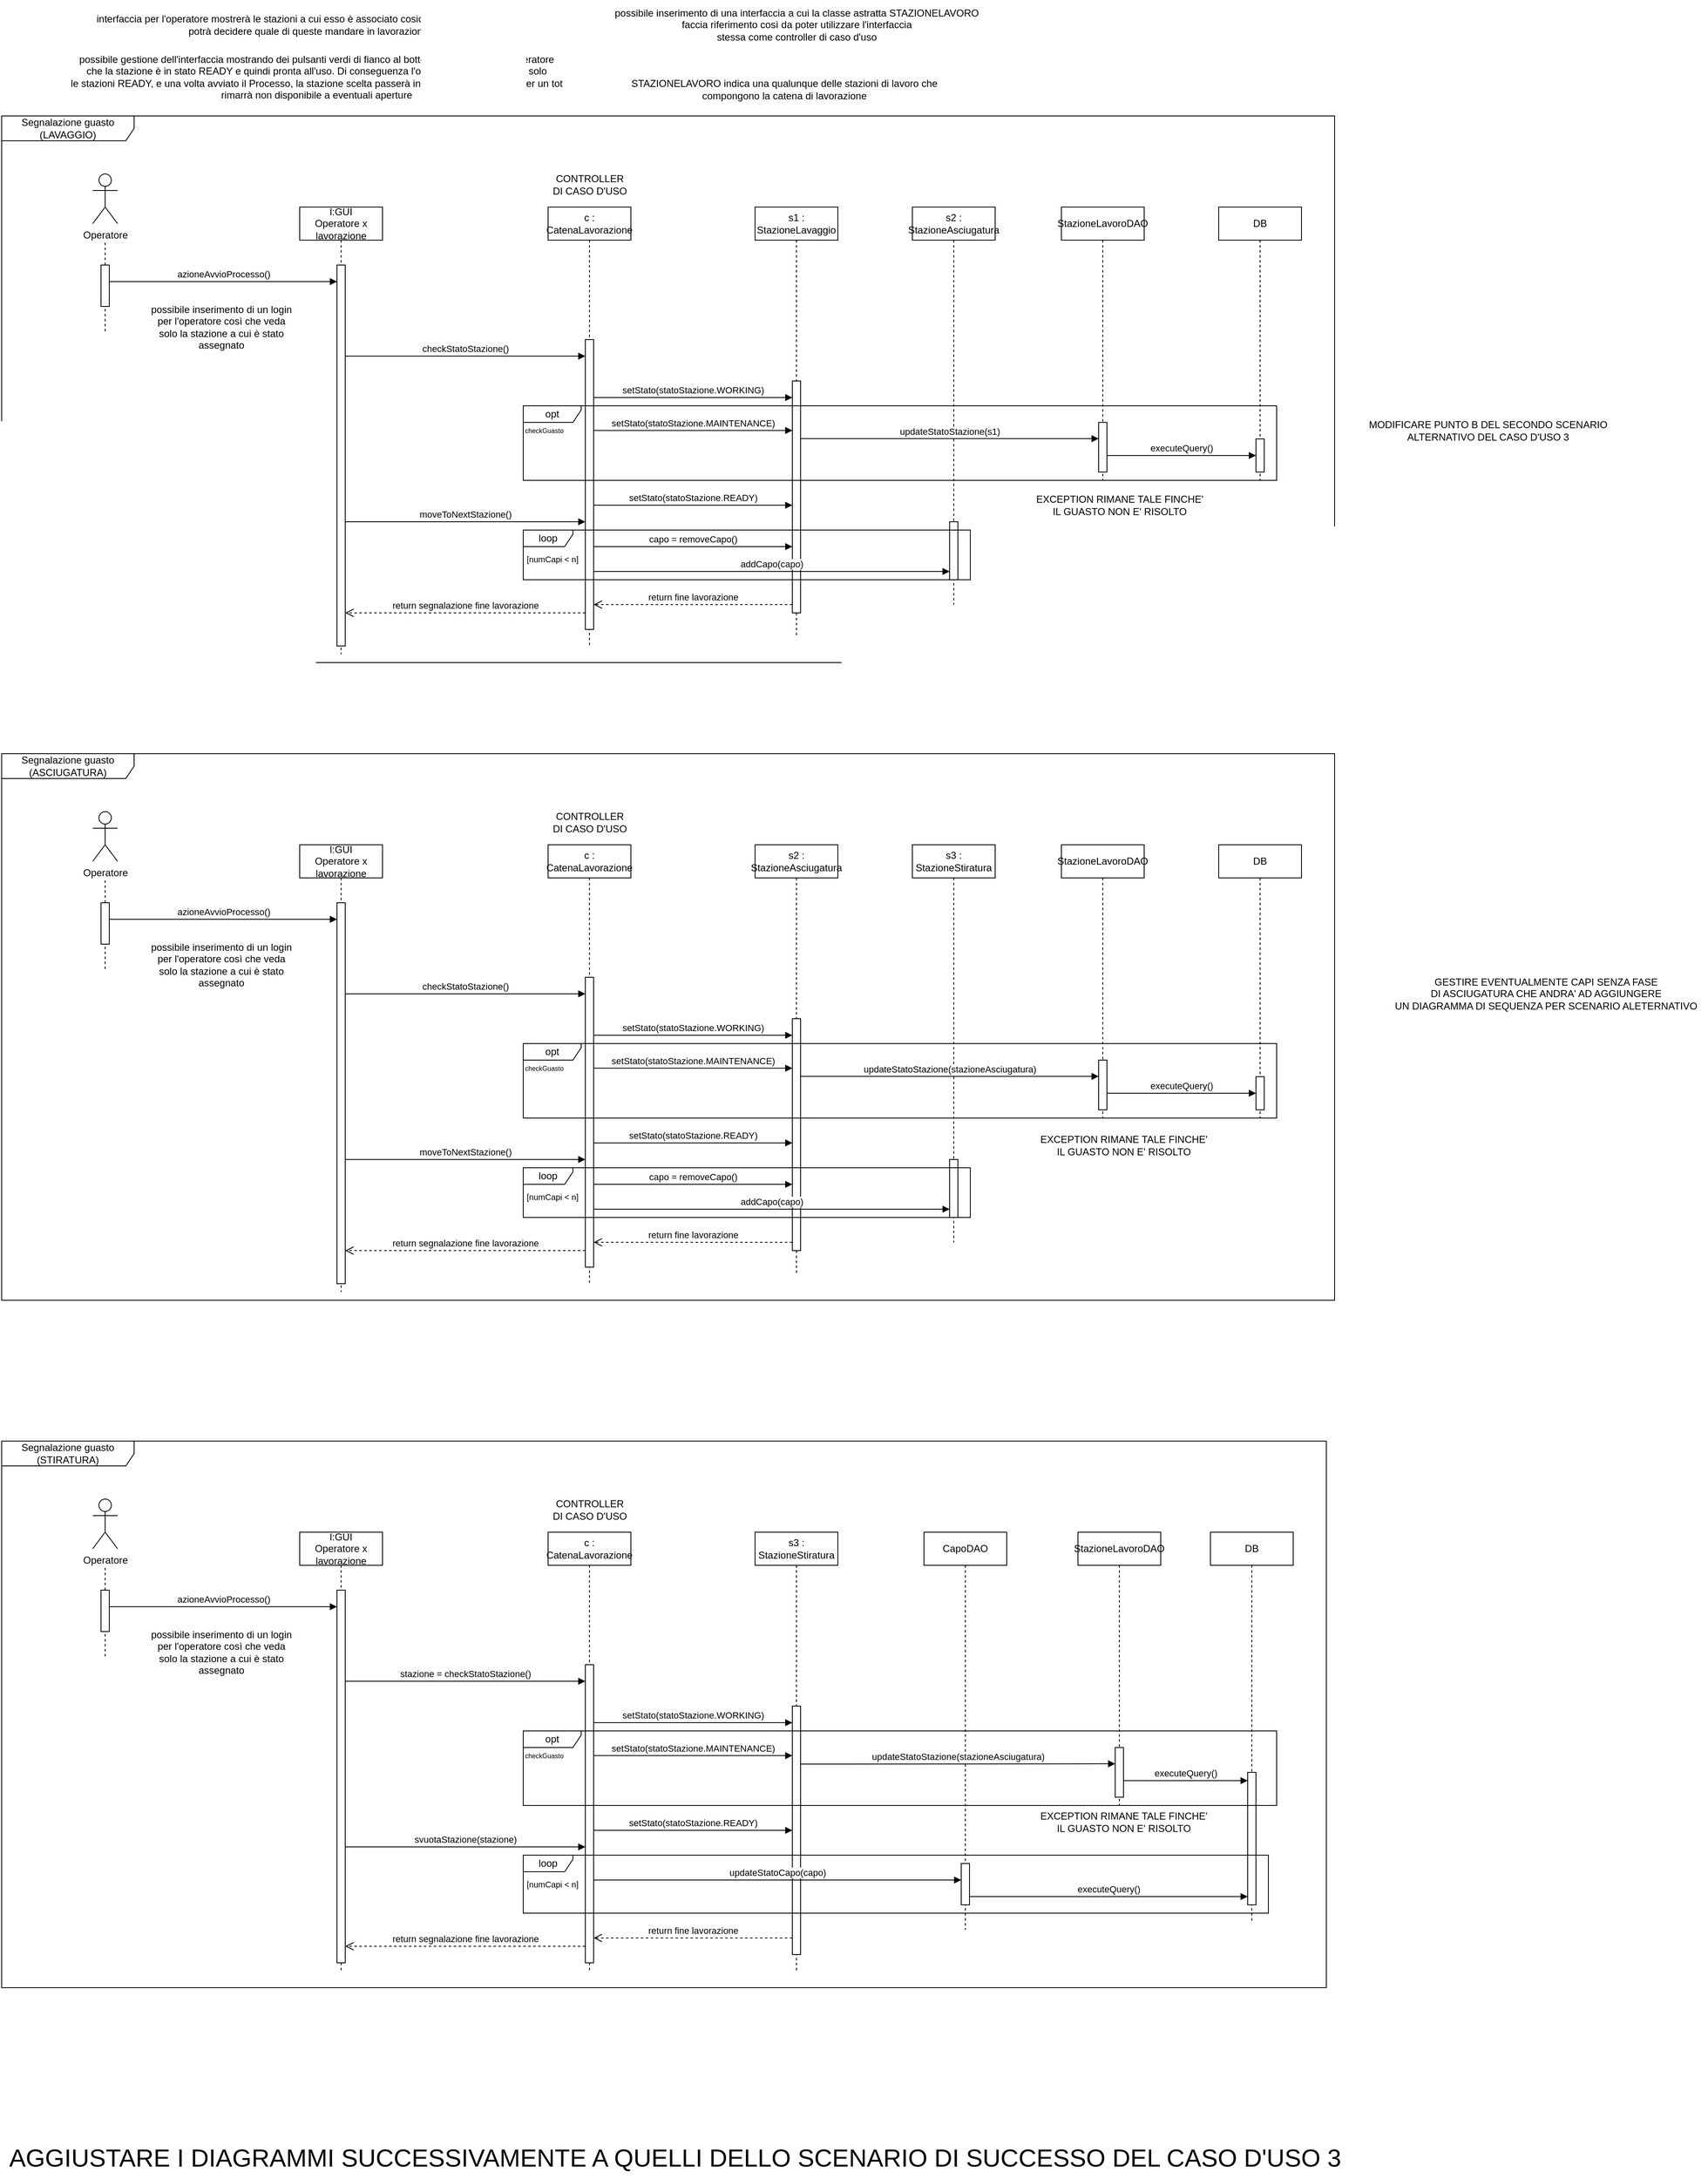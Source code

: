 <mxfile version="26.0.11">
  <diagram name="Page-1" id="2YBvvXClWsGukQMizWep">
    <mxGraphModel grid="1" page="1" gridSize="10" guides="1" tooltips="1" connect="1" arrows="1" fold="1" pageScale="1" pageWidth="827" pageHeight="1169" math="0" shadow="0">
      <root>
        <mxCell id="0" />
        <mxCell id="1" parent="0" />
        <mxCell id="KFQoRSMoKo6lWCKC4XPC-30" value="&lt;font style=&quot;color: light-dark(rgb(0, 0, 0), rgb(255, 255, 255));&quot;&gt;l:GUI&lt;br&gt;Operatore x lavorazione&lt;/font&gt;" style="shape=umlLifeline;perimeter=lifelinePerimeter;whiteSpace=wrap;html=1;container=0;dropTarget=0;collapsible=0;recursiveResize=0;outlineConnect=0;portConstraint=eastwest;newEdgeStyle={&quot;edgeStyle&quot;:&quot;elbowEdgeStyle&quot;,&quot;elbow&quot;:&quot;vertical&quot;,&quot;curved&quot;:0,&quot;rounded&quot;:0};fontColor=light-dark(#000000,#FFFFFF);" vertex="1" parent="1">
          <mxGeometry x="800" y="390" width="100" height="540" as="geometry" />
        </mxCell>
        <mxCell id="KFQoRSMoKo6lWCKC4XPC-31" value="" style="html=1;points=[];perimeter=orthogonalPerimeter;outlineConnect=0;targetShapes=umlLifeline;portConstraint=eastwest;newEdgeStyle={&quot;edgeStyle&quot;:&quot;elbowEdgeStyle&quot;,&quot;elbow&quot;:&quot;vertical&quot;,&quot;curved&quot;:0,&quot;rounded&quot;:0};fontColor=light-dark(#000000,#FFFFFF);" vertex="1" parent="KFQoRSMoKo6lWCKC4XPC-30">
          <mxGeometry x="45" y="70" width="10" height="460" as="geometry" />
        </mxCell>
        <mxCell id="KFQoRSMoKo6lWCKC4XPC-34" value="&lt;font style=&quot;color: light-dark(rgb(0, 0, 0), rgb(255, 0, 0));&quot;&gt;c : CatenaLavorazione&lt;/font&gt;" style="shape=umlLifeline;perimeter=lifelinePerimeter;whiteSpace=wrap;html=1;container=0;dropTarget=0;collapsible=0;recursiveResize=0;outlineConnect=0;portConstraint=eastwest;newEdgeStyle={&quot;edgeStyle&quot;:&quot;elbowEdgeStyle&quot;,&quot;elbow&quot;:&quot;vertical&quot;,&quot;curved&quot;:0,&quot;rounded&quot;:0};fontColor=light-dark(#000000,#FFFFFF);" vertex="1" parent="1">
          <mxGeometry x="1100" y="390" width="100" height="530" as="geometry" />
        </mxCell>
        <mxCell id="KFQoRSMoKo6lWCKC4XPC-35" value="" style="html=1;points=[];perimeter=orthogonalPerimeter;outlineConnect=0;targetShapes=umlLifeline;portConstraint=eastwest;newEdgeStyle={&quot;edgeStyle&quot;:&quot;elbowEdgeStyle&quot;,&quot;elbow&quot;:&quot;vertical&quot;,&quot;curved&quot;:0,&quot;rounded&quot;:0};fontColor=light-dark(#000000,#FFFFFF);" vertex="1" parent="KFQoRSMoKo6lWCKC4XPC-34">
          <mxGeometry x="45" y="160" width="10" height="350" as="geometry" />
        </mxCell>
        <mxCell id="KFQoRSMoKo6lWCKC4XPC-37" value="return fine lavorazione" style="html=1;verticalAlign=bottom;endArrow=open;dashed=1;endSize=8;edgeStyle=elbowEdgeStyle;elbow=vertical;curved=0;rounded=0;fontColor=light-dark(#000000,#FFFFFF);" edge="1" parent="1" source="KFQoRSMoKo6lWCKC4XPC-54" target="KFQoRSMoKo6lWCKC4XPC-35">
          <mxGeometry relative="1" as="geometry">
            <mxPoint x="1210" y="870" as="targetPoint" />
            <Array as="points">
              <mxPoint x="1280" y="870" />
              <mxPoint x="950" y="850" />
              <mxPoint x="1072" y="770" />
            </Array>
            <mxPoint x="1140" y="770" as="sourcePoint" />
            <mxPoint as="offset" />
          </mxGeometry>
        </mxCell>
        <mxCell id="KFQoRSMoKo6lWCKC4XPC-38" value="Segnalazione guasto (LAVAGGIO)" style="shape=umlFrame;whiteSpace=wrap;html=1;pointerEvents=0;recursiveResize=0;container=0;collapsible=0;width=160;fontColor=light-dark(#000000,#FFFFFF);" vertex="1" parent="1">
          <mxGeometry x="440" y="280" width="1610" height="660" as="geometry" />
        </mxCell>
        <mxCell id="KFQoRSMoKo6lWCKC4XPC-39" value="Operatore" style="shape=umlActor;verticalLabelPosition=bottom;verticalAlign=top;html=1;outlineConnect=0;fontColor=light-dark(#000000,#FFFFFF);" vertex="1" parent="1">
          <mxGeometry x="550" y="350" width="30" height="60" as="geometry" />
        </mxCell>
        <mxCell id="KFQoRSMoKo6lWCKC4XPC-40" value="" style="endArrow=none;dashed=1;html=1;rounded=0;fontColor=light-dark(#000000,#FFFFFF);" edge="1" parent="1" source="KFQoRSMoKo6lWCKC4XPC-42">
          <mxGeometry width="50" height="50" relative="1" as="geometry">
            <mxPoint x="564.72" y="690" as="sourcePoint" />
            <mxPoint x="565" y="430" as="targetPoint" />
          </mxGeometry>
        </mxCell>
        <mxCell id="KFQoRSMoKo6lWCKC4XPC-41" value="" style="endArrow=none;dashed=1;html=1;rounded=0;fontColor=light-dark(#000000,#FFFFFF);" edge="1" parent="1" target="KFQoRSMoKo6lWCKC4XPC-42">
          <mxGeometry width="50" height="50" relative="1" as="geometry">
            <mxPoint x="565" y="540" as="sourcePoint" />
            <mxPoint x="564.72" y="440" as="targetPoint" />
          </mxGeometry>
        </mxCell>
        <mxCell id="KFQoRSMoKo6lWCKC4XPC-42" value="" style="html=1;points=[];perimeter=orthogonalPerimeter;outlineConnect=0;targetShapes=umlLifeline;portConstraint=eastwest;newEdgeStyle={&quot;edgeStyle&quot;:&quot;elbowEdgeStyle&quot;,&quot;elbow&quot;:&quot;vertical&quot;,&quot;curved&quot;:0,&quot;rounded&quot;:0};fontColor=light-dark(#000000,#FFFFFF);" vertex="1" parent="1">
          <mxGeometry x="560" y="460" width="10" height="50" as="geometry" />
        </mxCell>
        <mxCell id="KFQoRSMoKo6lWCKC4XPC-43" value="azioneAvvioProcesso()" style="html=1;verticalAlign=bottom;endArrow=block;edgeStyle=elbowEdgeStyle;elbow=vertical;curved=0;rounded=0;fontColor=light-dark(#000000,#FFFFFF);" edge="1" parent="1" target="KFQoRSMoKo6lWCKC4XPC-31">
          <mxGeometry relative="1" as="geometry">
            <mxPoint x="570" y="480" as="sourcePoint" />
            <Array as="points">
              <mxPoint x="655" y="480" />
            </Array>
            <mxPoint x="740" y="480" as="targetPoint" />
            <mxPoint as="offset" />
          </mxGeometry>
        </mxCell>
        <mxCell id="KFQoRSMoKo6lWCKC4XPC-52" value="checkStatoStazione()" style="html=1;verticalAlign=bottom;endArrow=block;edgeStyle=elbowEdgeStyle;elbow=vertical;curved=0;rounded=0;fontColor=light-dark(#000000,#FFFFFF);" edge="1" parent="1">
          <mxGeometry relative="1" as="geometry">
            <mxPoint x="855" y="570" as="sourcePoint" />
            <Array as="points">
              <mxPoint x="1135" y="570" />
              <mxPoint x="1220" y="604.58" />
              <mxPoint x="1140" y="514.58" />
            </Array>
            <mxPoint x="1145" y="570" as="targetPoint" />
            <mxPoint as="offset" />
          </mxGeometry>
        </mxCell>
        <mxCell id="KFQoRSMoKo6lWCKC4XPC-53" value="&lt;font style=&quot;color: light-dark(rgb(0, 0, 0), rgb(255, 255, 255));&quot;&gt;s1 : StazioneLavaggio&lt;/font&gt;" style="shape=umlLifeline;perimeter=lifelinePerimeter;whiteSpace=wrap;html=1;container=0;dropTarget=0;collapsible=0;recursiveResize=0;outlineConnect=0;portConstraint=eastwest;newEdgeStyle={&quot;edgeStyle&quot;:&quot;elbowEdgeStyle&quot;,&quot;elbow&quot;:&quot;vertical&quot;,&quot;curved&quot;:0,&quot;rounded&quot;:0};fontColor=light-dark(#000000,#FFFFFF);" vertex="1" parent="1">
          <mxGeometry x="1350" y="390" width="100" height="520" as="geometry" />
        </mxCell>
        <mxCell id="KFQoRSMoKo6lWCKC4XPC-54" value="" style="html=1;points=[];perimeter=orthogonalPerimeter;outlineConnect=0;targetShapes=umlLifeline;portConstraint=eastwest;newEdgeStyle={&quot;edgeStyle&quot;:&quot;elbowEdgeStyle&quot;,&quot;elbow&quot;:&quot;vertical&quot;,&quot;curved&quot;:0,&quot;rounded&quot;:0};fontColor=light-dark(#000000,#FFFFFF);" vertex="1" parent="KFQoRSMoKo6lWCKC4XPC-53">
          <mxGeometry x="45" y="210" width="10" height="280" as="geometry" />
        </mxCell>
        <mxCell id="PTnmxzgZ-QWiYPHwj2HS-1" value="CONTROLLER&lt;br&gt;DI CASO D&#39;USO" style="text;html=1;align=center;verticalAlign=middle;resizable=0;points=[];autosize=1;strokeColor=none;fillColor=none;fontColor=light-dark(#000000,#FFFFFF);" vertex="1" parent="1">
          <mxGeometry x="1095" y="343" width="110" height="40" as="geometry" />
        </mxCell>
        <mxCell id="E8dHR4l544DE4IYsOj5R-2" value="setStato(statoStazione.WORKING)" style="html=1;verticalAlign=bottom;endArrow=block;edgeStyle=elbowEdgeStyle;elbow=vertical;curved=0;rounded=0;fontColor=light-dark(#000000,#FFFFFF);" edge="1" parent="1" source="KFQoRSMoKo6lWCKC4XPC-35" target="KFQoRSMoKo6lWCKC4XPC-54">
          <mxGeometry relative="1" as="geometry">
            <mxPoint x="1180" y="650" as="sourcePoint" />
            <Array as="points">
              <mxPoint x="1310" y="620" />
              <mxPoint x="1350" y="650" />
              <mxPoint x="1503" y="684.41" />
              <mxPoint x="1423" y="594.41" />
            </Array>
            <mxPoint x="1343" y="649.83" as="targetPoint" />
            <mxPoint as="offset" />
          </mxGeometry>
        </mxCell>
        <mxCell id="E8dHR4l544DE4IYsOj5R-3" value="possibile inserimento di un login&lt;br&gt;per l&#39;operatore così che veda&lt;br&gt;solo la stazione a cui è stato&lt;br&gt;assegnato" style="text;html=1;align=center;verticalAlign=middle;resizable=0;points=[];autosize=1;strokeColor=none;fillColor=none;" vertex="1" parent="1">
          <mxGeometry x="610" y="500" width="190" height="70" as="geometry" />
        </mxCell>
        <mxCell id="E8dHR4l544DE4IYsOj5R-4" value="interfaccia per l&#39;operatore mostrerà le stazioni a cui esso è associato cosicché l&#39;operatore stesso&lt;br&gt;potrà decidere quale di queste mandare in lavorazione" style="text;html=1;align=center;verticalAlign=middle;resizable=0;points=[];autosize=1;strokeColor=none;fillColor=none;fontColor=light-dark(#000000,#FF8000);" vertex="1" parent="1">
          <mxGeometry x="540" y="150" width="540" height="40" as="geometry" />
        </mxCell>
        <mxCell id="E8dHR4l544DE4IYsOj5R-5" value="possibile gestione dell&#39;interfaccia mostrando dei pulsanti verdi di fianco al bottone per notificare all&#39;operatore&lt;br&gt;che la stazione è in stato READY e quindi pronta all&#39;uso. Di conseguenza l&#39;operatore potrà scegliere solo&lt;br&gt;le stazioni READY, e una volta avviato il Processo, la stazione scelta passerà in stato di WORKING&amp;nbsp; e per un tot&lt;br&gt;rimarrà non disponibile a eventuali aperture" style="text;html=1;align=center;verticalAlign=middle;resizable=0;points=[];autosize=1;strokeColor=none;fillColor=none;fontColor=light-dark(#000000,#FF8000);" vertex="1" parent="1">
          <mxGeometry x="510" y="198" width="620" height="70" as="geometry" />
        </mxCell>
        <mxCell id="E8dHR4l544DE4IYsOj5R-6" value="setStato(statoStazione.READY)" style="html=1;verticalAlign=bottom;endArrow=block;edgeStyle=elbowEdgeStyle;elbow=vertical;curved=0;rounded=0;fontColor=light-dark(#000000,#FFFFFF);" edge="1" parent="1" source="KFQoRSMoKo6lWCKC4XPC-35" target="KFQoRSMoKo6lWCKC4XPC-54">
          <mxGeometry relative="1" as="geometry">
            <mxPoint x="1160" y="730" as="sourcePoint" />
            <Array as="points">
              <mxPoint x="1360" y="750" />
              <mxPoint x="1315" y="730" />
              <mxPoint x="1355" y="760" />
              <mxPoint x="1508" y="794.41" />
              <mxPoint x="1428" y="704.41" />
            </Array>
            <mxPoint x="1380" y="730" as="targetPoint" />
            <mxPoint as="offset" />
          </mxGeometry>
        </mxCell>
        <mxCell id="E8dHR4l544DE4IYsOj5R-7" value="moveToNextStazione()" style="html=1;verticalAlign=bottom;endArrow=block;edgeStyle=elbowEdgeStyle;elbow=vertical;curved=0;rounded=0;fontColor=light-dark(#000000,#FFFFFF);" edge="1" parent="1" source="KFQoRSMoKo6lWCKC4XPC-31" target="KFQoRSMoKo6lWCKC4XPC-35">
          <mxGeometry relative="1" as="geometry">
            <mxPoint x="860" y="770" as="sourcePoint" />
            <Array as="points">
              <mxPoint x="1140" y="770" />
              <mxPoint x="1225" y="804.58" />
              <mxPoint x="1145" y="714.58" />
            </Array>
            <mxPoint x="1130" y="770" as="targetPoint" />
            <mxPoint as="offset" />
          </mxGeometry>
        </mxCell>
        <mxCell id="E8dHR4l544DE4IYsOj5R-8" value="STAZIONELAVORO indica una qualunque delle stazioni di lavoro che&lt;br&gt;compongono la catena di lavorazione" style="text;html=1;align=center;verticalAlign=middle;resizable=0;points=[];autosize=1;strokeColor=none;fillColor=none;fontColor=light-dark(#000000,#33FFFF);" vertex="1" parent="1">
          <mxGeometry x="1190" y="228" width="390" height="40" as="geometry" />
        </mxCell>
        <mxCell id="E8dHR4l544DE4IYsOj5R-9" value="possibile inserimento di una interfaccia a cui la classe astratta STAZIONELAVORO &lt;br&gt;faccia riferimento così da poter utilizzare l&#39;interfaccia&lt;br&gt;stessa come controller di caso d&#39;uso" style="text;html=1;align=center;verticalAlign=middle;resizable=0;points=[];autosize=1;strokeColor=none;fillColor=none;fontColor=light-dark(#000000,#33FFFF);" vertex="1" parent="1">
          <mxGeometry x="1170" y="140" width="460" height="60" as="geometry" />
        </mxCell>
        <mxCell id="E8dHR4l544DE4IYsOj5R-37" value="l:GUI&lt;br&gt;Operatore x lavorazione" style="shape=umlLifeline;perimeter=lifelinePerimeter;whiteSpace=wrap;html=1;container=0;dropTarget=0;collapsible=0;recursiveResize=0;outlineConnect=0;portConstraint=eastwest;newEdgeStyle={&quot;edgeStyle&quot;:&quot;elbowEdgeStyle&quot;,&quot;elbow&quot;:&quot;vertical&quot;,&quot;curved&quot;:0,&quot;rounded&quot;:0};fontColor=light-dark(#000000,#FFFFFF);" vertex="1" parent="1">
          <mxGeometry x="800" y="1990" width="100" height="530" as="geometry" />
        </mxCell>
        <mxCell id="E8dHR4l544DE4IYsOj5R-38" value="" style="html=1;points=[];perimeter=orthogonalPerimeter;outlineConnect=0;targetShapes=umlLifeline;portConstraint=eastwest;newEdgeStyle={&quot;edgeStyle&quot;:&quot;elbowEdgeStyle&quot;,&quot;elbow&quot;:&quot;vertical&quot;,&quot;curved&quot;:0,&quot;rounded&quot;:0};fontColor=light-dark(#000000,#FFFFFF);" vertex="1" parent="E8dHR4l544DE4IYsOj5R-37">
          <mxGeometry x="45" y="70" width="10" height="450" as="geometry" />
        </mxCell>
        <mxCell id="E8dHR4l544DE4IYsOj5R-39" value="&lt;font style=&quot;color: light-dark(rgb(0, 0, 0), rgb(255, 0, 0));&quot;&gt;c : CatenaLavorazione&lt;/font&gt;" style="shape=umlLifeline;perimeter=lifelinePerimeter;whiteSpace=wrap;html=1;container=0;dropTarget=0;collapsible=0;recursiveResize=0;outlineConnect=0;portConstraint=eastwest;newEdgeStyle={&quot;edgeStyle&quot;:&quot;elbowEdgeStyle&quot;,&quot;elbow&quot;:&quot;vertical&quot;,&quot;curved&quot;:0,&quot;rounded&quot;:0};fontColor=light-dark(#000000,#FFFFFF);" vertex="1" parent="1">
          <mxGeometry x="1100" y="1990" width="100" height="530" as="geometry" />
        </mxCell>
        <mxCell id="E8dHR4l544DE4IYsOj5R-40" value="" style="html=1;points=[];perimeter=orthogonalPerimeter;outlineConnect=0;targetShapes=umlLifeline;portConstraint=eastwest;newEdgeStyle={&quot;edgeStyle&quot;:&quot;elbowEdgeStyle&quot;,&quot;elbow&quot;:&quot;vertical&quot;,&quot;curved&quot;:0,&quot;rounded&quot;:0};fontColor=light-dark(#000000,#FFFFFF);" vertex="1" parent="E8dHR4l544DE4IYsOj5R-39">
          <mxGeometry x="45" y="160" width="10" height="360" as="geometry" />
        </mxCell>
        <mxCell id="E8dHR4l544DE4IYsOj5R-41" value="return fine lavorazione" style="html=1;verticalAlign=bottom;endArrow=open;dashed=1;endSize=8;edgeStyle=elbowEdgeStyle;elbow=vertical;curved=0;rounded=0;fontColor=light-dark(#000000,#FFFFFF);" edge="1" parent="1" source="E8dHR4l544DE4IYsOj5R-52" target="E8dHR4l544DE4IYsOj5R-40">
          <mxGeometry relative="1" as="geometry">
            <mxPoint x="1210" y="2490" as="targetPoint" />
            <Array as="points">
              <mxPoint x="1340" y="2480" />
              <mxPoint x="1260" y="2470" />
              <mxPoint x="1280" y="2490" />
              <mxPoint x="1230" y="2470" />
              <mxPoint x="950" y="2450" />
              <mxPoint x="1072" y="2370" />
            </Array>
            <mxPoint x="1140" y="2370" as="sourcePoint" />
            <mxPoint as="offset" />
          </mxGeometry>
        </mxCell>
        <mxCell id="E8dHR4l544DE4IYsOj5R-42" value="Segnalazione guasto (STIRATURA)" style="shape=umlFrame;whiteSpace=wrap;html=1;pointerEvents=0;recursiveResize=0;container=0;collapsible=0;width=160;fontColor=light-dark(#000000,#FFFFFF);" vertex="1" parent="1">
          <mxGeometry x="440" y="1880" width="1600" height="660" as="geometry" />
        </mxCell>
        <mxCell id="E8dHR4l544DE4IYsOj5R-43" value="Operatore" style="shape=umlActor;verticalLabelPosition=bottom;verticalAlign=top;html=1;outlineConnect=0;fontColor=light-dark(#000000,#FFFFFF);" vertex="1" parent="1">
          <mxGeometry x="550" y="1950" width="30" height="60" as="geometry" />
        </mxCell>
        <mxCell id="E8dHR4l544DE4IYsOj5R-44" value="" style="endArrow=none;dashed=1;html=1;rounded=0;fontColor=light-dark(#000000,#FFFFFF);" edge="1" parent="1" source="E8dHR4l544DE4IYsOj5R-46">
          <mxGeometry width="50" height="50" relative="1" as="geometry">
            <mxPoint x="564.72" y="2290" as="sourcePoint" />
            <mxPoint x="565" y="2030" as="targetPoint" />
          </mxGeometry>
        </mxCell>
        <mxCell id="E8dHR4l544DE4IYsOj5R-45" value="" style="endArrow=none;dashed=1;html=1;rounded=0;fontColor=light-dark(#000000,#FFFFFF);" edge="1" parent="1" target="E8dHR4l544DE4IYsOj5R-46">
          <mxGeometry width="50" height="50" relative="1" as="geometry">
            <mxPoint x="565" y="2140" as="sourcePoint" />
            <mxPoint x="564.72" y="2040" as="targetPoint" />
          </mxGeometry>
        </mxCell>
        <mxCell id="E8dHR4l544DE4IYsOj5R-46" value="" style="html=1;points=[];perimeter=orthogonalPerimeter;outlineConnect=0;targetShapes=umlLifeline;portConstraint=eastwest;newEdgeStyle={&quot;edgeStyle&quot;:&quot;elbowEdgeStyle&quot;,&quot;elbow&quot;:&quot;vertical&quot;,&quot;curved&quot;:0,&quot;rounded&quot;:0};fontColor=light-dark(#000000,#FFFFFF);" vertex="1" parent="1">
          <mxGeometry x="560" y="2060" width="10" height="50" as="geometry" />
        </mxCell>
        <mxCell id="E8dHR4l544DE4IYsOj5R-47" value="azioneAvvioProcesso()" style="html=1;verticalAlign=bottom;endArrow=block;edgeStyle=elbowEdgeStyle;elbow=vertical;curved=0;rounded=0;fontColor=light-dark(#000000,#FFFFFF);" edge="1" parent="1" target="E8dHR4l544DE4IYsOj5R-38">
          <mxGeometry relative="1" as="geometry">
            <mxPoint x="570" y="2080" as="sourcePoint" />
            <Array as="points">
              <mxPoint x="655" y="2080" />
            </Array>
            <mxPoint x="740" y="2080" as="targetPoint" />
            <mxPoint as="offset" />
          </mxGeometry>
        </mxCell>
        <mxCell id="E8dHR4l544DE4IYsOj5R-48" value="DB" style="shape=umlLifeline;perimeter=lifelinePerimeter;whiteSpace=wrap;html=1;container=0;dropTarget=0;collapsible=0;recursiveResize=0;outlineConnect=0;portConstraint=eastwest;newEdgeStyle={&quot;edgeStyle&quot;:&quot;elbowEdgeStyle&quot;,&quot;elbow&quot;:&quot;vertical&quot;,&quot;curved&quot;:0,&quot;rounded&quot;:0};fontColor=light-dark(#000000,#FFFFFF);" vertex="1" parent="1">
          <mxGeometry x="1900" y="1990" width="100" height="470" as="geometry" />
        </mxCell>
        <mxCell id="E8dHR4l544DE4IYsOj5R-49" value="" style="html=1;points=[];perimeter=orthogonalPerimeter;outlineConnect=0;targetShapes=umlLifeline;portConstraint=eastwest;newEdgeStyle={&quot;edgeStyle&quot;:&quot;elbowEdgeStyle&quot;,&quot;elbow&quot;:&quot;vertical&quot;,&quot;curved&quot;:0,&quot;rounded&quot;:0};fontColor=light-dark(#000000,#FFFFFF);" vertex="1" parent="E8dHR4l544DE4IYsOj5R-48">
          <mxGeometry x="45" y="290" width="10" height="160" as="geometry" />
        </mxCell>
        <mxCell id="E8dHR4l544DE4IYsOj5R-50" value="stazione = checkStatoStazione()" style="html=1;verticalAlign=bottom;endArrow=block;edgeStyle=elbowEdgeStyle;elbow=vertical;curved=0;rounded=0;fontColor=light-dark(#000000,#FFFFFF);" edge="1" parent="1">
          <mxGeometry relative="1" as="geometry">
            <mxPoint x="855" y="2170" as="sourcePoint" />
            <Array as="points">
              <mxPoint x="1135" y="2170" />
              <mxPoint x="1220" y="2204.58" />
              <mxPoint x="1140" y="2114.58" />
            </Array>
            <mxPoint x="1145" y="2170" as="targetPoint" />
            <mxPoint as="offset" />
          </mxGeometry>
        </mxCell>
        <mxCell id="E8dHR4l544DE4IYsOj5R-51" value="s3 : StazioneStiratura" style="shape=umlLifeline;perimeter=lifelinePerimeter;whiteSpace=wrap;html=1;container=0;dropTarget=0;collapsible=0;recursiveResize=0;outlineConnect=0;portConstraint=eastwest;newEdgeStyle={&quot;edgeStyle&quot;:&quot;elbowEdgeStyle&quot;,&quot;elbow&quot;:&quot;vertical&quot;,&quot;curved&quot;:0,&quot;rounded&quot;:0};fontColor=light-dark(#000000,#FFFFFF);" vertex="1" parent="1">
          <mxGeometry x="1350" y="1990" width="100" height="530" as="geometry" />
        </mxCell>
        <mxCell id="E8dHR4l544DE4IYsOj5R-52" value="" style="html=1;points=[];perimeter=orthogonalPerimeter;outlineConnect=0;targetShapes=umlLifeline;portConstraint=eastwest;newEdgeStyle={&quot;edgeStyle&quot;:&quot;elbowEdgeStyle&quot;,&quot;elbow&quot;:&quot;vertical&quot;,&quot;curved&quot;:0,&quot;rounded&quot;:0};fontColor=light-dark(#000000,#FFFFFF);" vertex="1" parent="E8dHR4l544DE4IYsOj5R-51">
          <mxGeometry x="45" y="210" width="10" height="300" as="geometry" />
        </mxCell>
        <mxCell id="E8dHR4l544DE4IYsOj5R-53" value="CONTROLLER&lt;br&gt;DI CASO D&#39;USO" style="text;html=1;align=center;verticalAlign=middle;resizable=0;points=[];autosize=1;strokeColor=none;fillColor=none;fontColor=light-dark(#000000,#FFFFFF);" vertex="1" parent="1">
          <mxGeometry x="1095" y="1943" width="110" height="40" as="geometry" />
        </mxCell>
        <mxCell id="E8dHR4l544DE4IYsOj5R-60" value="setStato(statoStazione.WORKING)" style="html=1;verticalAlign=bottom;endArrow=block;edgeStyle=elbowEdgeStyle;elbow=vertical;curved=0;rounded=0;fontColor=light-dark(#000000,#FFFFFF);" edge="1" parent="1" source="E8dHR4l544DE4IYsOj5R-40" target="E8dHR4l544DE4IYsOj5R-52">
          <mxGeometry relative="1" as="geometry">
            <mxPoint x="1180" y="2250" as="sourcePoint" />
            <Array as="points">
              <mxPoint x="1310" y="2220" />
              <mxPoint x="1350" y="2250" />
              <mxPoint x="1503" y="2284.41" />
              <mxPoint x="1423" y="2194.41" />
            </Array>
            <mxPoint x="1343" y="2249.83" as="targetPoint" />
            <mxPoint as="offset" />
          </mxGeometry>
        </mxCell>
        <mxCell id="E8dHR4l544DE4IYsOj5R-61" value="possibile inserimento di un login&lt;br&gt;per l&#39;operatore così che veda&lt;br&gt;solo la stazione a cui è stato&lt;br&gt;assegnato" style="text;html=1;align=center;verticalAlign=middle;resizable=0;points=[];autosize=1;strokeColor=none;fillColor=none;" vertex="1" parent="1">
          <mxGeometry x="610" y="2100" width="190" height="70" as="geometry" />
        </mxCell>
        <mxCell id="E8dHR4l544DE4IYsOj5R-62" value="setStato(statoStazione.READY)" style="html=1;verticalAlign=bottom;endArrow=block;edgeStyle=elbowEdgeStyle;elbow=vertical;curved=0;rounded=0;fontColor=light-dark(#000000,#FFFFFF);" edge="1" parent="1" source="E8dHR4l544DE4IYsOj5R-40" target="E8dHR4l544DE4IYsOj5R-52">
          <mxGeometry relative="1" as="geometry">
            <mxPoint x="1160" y="2330" as="sourcePoint" />
            <Array as="points">
              <mxPoint x="1300" y="2350" />
              <mxPoint x="1310" y="2320" />
              <mxPoint x="1315" y="2330" />
              <mxPoint x="1355" y="2360" />
              <mxPoint x="1508" y="2394.41" />
              <mxPoint x="1428" y="2304.41" />
            </Array>
            <mxPoint x="1380" y="2330" as="targetPoint" />
            <mxPoint as="offset" />
          </mxGeometry>
        </mxCell>
        <mxCell id="E8dHR4l544DE4IYsOj5R-63" value="svuotaStazione(stazione)" style="html=1;verticalAlign=bottom;endArrow=block;edgeStyle=elbowEdgeStyle;elbow=vertical;curved=0;rounded=0;fontColor=light-dark(#000000,#FFFFFF);" edge="1" parent="1" source="E8dHR4l544DE4IYsOj5R-38" target="E8dHR4l544DE4IYsOj5R-40">
          <mxGeometry relative="1" as="geometry">
            <mxPoint x="860" y="2370" as="sourcePoint" />
            <Array as="points">
              <mxPoint x="1140" y="2370" />
              <mxPoint x="1225" y="2404.58" />
              <mxPoint x="1145" y="2314.58" />
            </Array>
            <mxPoint x="1130" y="2370" as="targetPoint" />
            <mxPoint as="offset" />
          </mxGeometry>
        </mxCell>
        <mxCell id="E8dHR4l544DE4IYsOj5R-64" value="CapoDAO" style="shape=umlLifeline;perimeter=lifelinePerimeter;whiteSpace=wrap;html=1;container=0;dropTarget=0;collapsible=0;recursiveResize=0;outlineConnect=0;portConstraint=eastwest;newEdgeStyle={&quot;edgeStyle&quot;:&quot;elbowEdgeStyle&quot;,&quot;elbow&quot;:&quot;vertical&quot;,&quot;curved&quot;:0,&quot;rounded&quot;:0};fontColor=light-dark(#000000,#FFFFFF);" vertex="1" parent="1">
          <mxGeometry x="1554" y="1990" width="100" height="480" as="geometry" />
        </mxCell>
        <mxCell id="E8dHR4l544DE4IYsOj5R-65" value="" style="html=1;points=[];perimeter=orthogonalPerimeter;outlineConnect=0;targetShapes=umlLifeline;portConstraint=eastwest;newEdgeStyle={&quot;edgeStyle&quot;:&quot;elbowEdgeStyle&quot;,&quot;elbow&quot;:&quot;vertical&quot;,&quot;curved&quot;:0,&quot;rounded&quot;:0};fontColor=light-dark(#000000,#FFFFFF);" vertex="1" parent="E8dHR4l544DE4IYsOj5R-64">
          <mxGeometry x="45" y="400" width="10" height="50" as="geometry" />
        </mxCell>
        <mxCell id="E8dHR4l544DE4IYsOj5R-66" value="updateStatoCapo(capo)" style="html=1;verticalAlign=bottom;endArrow=block;edgeStyle=elbowEdgeStyle;elbow=vertical;curved=0;rounded=0;fontColor=light-dark(#000000,#FFFFFF);" edge="1" parent="1" source="E8dHR4l544DE4IYsOj5R-40" target="E8dHR4l544DE4IYsOj5R-65">
          <mxGeometry relative="1" as="geometry">
            <mxPoint x="1160" y="2400" as="sourcePoint" />
            <Array as="points">
              <mxPoint x="1550" y="2410" />
              <mxPoint x="1395" y="2400" />
              <mxPoint x="1425" y="2440" />
              <mxPoint x="1360" y="2430" />
              <mxPoint x="1525" y="2464.58" />
              <mxPoint x="1445" y="2374.58" />
            </Array>
            <mxPoint x="1550" y="2400" as="targetPoint" />
            <mxPoint as="offset" />
          </mxGeometry>
        </mxCell>
        <mxCell id="E8dHR4l544DE4IYsOj5R-67" value="loop" style="shape=umlFrame;whiteSpace=wrap;html=1;pointerEvents=0;recursiveResize=0;container=1;collapsible=0;width=60;height=20;fontColor=light-dark(#000000,#FFFFFF);" vertex="1" parent="1">
          <mxGeometry x="1070" y="2380" width="900" height="70" as="geometry" />
        </mxCell>
        <mxCell id="E8dHR4l544DE4IYsOj5R-68" value="[numCapi &amp;lt; n]" style="text;html=1;align=center;verticalAlign=middle;resizable=0;points=[];autosize=1;strokeColor=none;fillColor=none;fontColor=light-dark(#000000,#FFFFFF);fontSize=10;" vertex="1" parent="E8dHR4l544DE4IYsOj5R-67">
          <mxGeometry x="-10" y="20" width="90" height="30" as="geometry" />
        </mxCell>
        <mxCell id="E8dHR4l544DE4IYsOj5R-69" value="executeQuery()" style="html=1;verticalAlign=bottom;endArrow=block;edgeStyle=elbowEdgeStyle;elbow=vertical;curved=0;rounded=0;fontColor=light-dark(#000000,#FFFFFF);" edge="1" parent="1" source="E8dHR4l544DE4IYsOj5R-65" target="E8dHR4l544DE4IYsOj5R-49">
          <mxGeometry relative="1" as="geometry">
            <mxPoint x="1745" y="2430" as="sourcePoint" />
            <Array as="points">
              <mxPoint x="1750" y="2430" />
              <mxPoint x="1850" y="2440" />
              <mxPoint x="2080" y="2474.58" />
              <mxPoint x="2000" y="2384.58" />
            </Array>
            <mxPoint x="1790" y="2430" as="targetPoint" />
            <mxPoint as="offset" />
          </mxGeometry>
        </mxCell>
        <mxCell id="E8dHR4l544DE4IYsOj5R-70" value="s2 : StazioneAsciugatura" style="shape=umlLifeline;perimeter=lifelinePerimeter;whiteSpace=wrap;html=1;container=0;dropTarget=0;collapsible=0;recursiveResize=0;outlineConnect=0;portConstraint=eastwest;newEdgeStyle={&quot;edgeStyle&quot;:&quot;elbowEdgeStyle&quot;,&quot;elbow&quot;:&quot;vertical&quot;,&quot;curved&quot;:0,&quot;rounded&quot;:0};fontColor=light-dark(#000000,#FFFFFF);" vertex="1" parent="1">
          <mxGeometry x="1540" y="390" width="100" height="480" as="geometry" />
        </mxCell>
        <mxCell id="E8dHR4l544DE4IYsOj5R-71" value="" style="html=1;points=[];perimeter=orthogonalPerimeter;outlineConnect=0;targetShapes=umlLifeline;portConstraint=eastwest;newEdgeStyle={&quot;edgeStyle&quot;:&quot;elbowEdgeStyle&quot;,&quot;elbow&quot;:&quot;vertical&quot;,&quot;curved&quot;:0,&quot;rounded&quot;:0};fontColor=light-dark(#000000,#FFFFFF);" vertex="1" parent="E8dHR4l544DE4IYsOj5R-70">
          <mxGeometry x="45" y="380" width="10" height="70" as="geometry" />
        </mxCell>
        <mxCell id="E8dHR4l544DE4IYsOj5R-72" value="capo = removeCapo()" style="html=1;verticalAlign=bottom;endArrow=block;edgeStyle=elbowEdgeStyle;elbow=vertical;curved=0;rounded=0;fontColor=light-dark(#000000,#FFFFFF);" edge="1" parent="1" source="KFQoRSMoKo6lWCKC4XPC-35" target="KFQoRSMoKo6lWCKC4XPC-54">
          <mxGeometry relative="1" as="geometry">
            <mxPoint x="1160" y="800" as="sourcePoint" />
            <Array as="points">
              <mxPoint x="1350" y="800" />
              <mxPoint x="1330" y="780" />
              <mxPoint x="1315" y="800" />
              <mxPoint x="1355" y="830" />
              <mxPoint x="1508" y="864.41" />
              <mxPoint x="1428" y="774.41" />
            </Array>
            <mxPoint x="1360" y="800" as="targetPoint" />
            <mxPoint as="offset" />
          </mxGeometry>
        </mxCell>
        <mxCell id="E8dHR4l544DE4IYsOj5R-73" value="addCapo(capo)" style="html=1;verticalAlign=bottom;endArrow=block;edgeStyle=elbowEdgeStyle;elbow=vertical;curved=0;rounded=0;fontColor=light-dark(#000000,#FFFFFF);" edge="1" parent="1" source="KFQoRSMoKo6lWCKC4XPC-35" target="E8dHR4l544DE4IYsOj5R-71">
          <mxGeometry relative="1" as="geometry">
            <mxPoint x="1160" y="810" as="sourcePoint" />
            <Array as="points">
              <mxPoint x="1480" y="830" />
              <mxPoint x="1335" y="810" />
              <mxPoint x="1320" y="830" />
              <mxPoint x="1360" y="860" />
              <mxPoint x="1513" y="894.41" />
              <mxPoint x="1433" y="804.41" />
            </Array>
            <mxPoint x="1400" y="810" as="targetPoint" />
            <mxPoint as="offset" />
          </mxGeometry>
        </mxCell>
        <mxCell id="E8dHR4l544DE4IYsOj5R-77" value="loop" style="shape=umlFrame;whiteSpace=wrap;html=1;pointerEvents=0;recursiveResize=0;container=1;collapsible=0;width=60;height=20;fontColor=light-dark(#000000,#FFFFFF);" vertex="1" parent="1">
          <mxGeometry x="1070" y="780" width="540" height="60" as="geometry" />
        </mxCell>
        <mxCell id="E8dHR4l544DE4IYsOj5R-78" value="[numCapi &amp;lt; n]" style="text;html=1;align=center;verticalAlign=middle;resizable=0;points=[];autosize=1;strokeColor=none;fillColor=none;fontColor=light-dark(#000000,#FFFFFF);fontSize=10;" vertex="1" parent="E8dHR4l544DE4IYsOj5R-77">
          <mxGeometry x="-10" y="20" width="90" height="30" as="geometry" />
        </mxCell>
        <mxCell id="E8dHR4l544DE4IYsOj5R-110" value="return segnalazione fine lavorazione" style="html=1;verticalAlign=bottom;endArrow=open;dashed=1;endSize=8;edgeStyle=elbowEdgeStyle;elbow=vertical;curved=0;rounded=0;fontColor=light-dark(#000000,#FFFFFF);" edge="1" parent="1" source="KFQoRSMoKo6lWCKC4XPC-35" target="KFQoRSMoKo6lWCKC4XPC-31">
          <mxGeometry x="0.003" relative="1" as="geometry">
            <mxPoint x="900" y="880" as="targetPoint" />
            <Array as="points">
              <mxPoint x="1025" y="880" />
              <mxPoint x="695" y="860" />
              <mxPoint x="817" y="780" />
            </Array>
            <mxPoint x="1140" y="880" as="sourcePoint" />
            <mxPoint as="offset" />
          </mxGeometry>
        </mxCell>
        <mxCell id="E8dHR4l544DE4IYsOj5R-171" value="GESTIRE EVENTUALMENTE CAPI SENZA FASE&lt;br&gt;DI ASCIUGATURA CHE ANDRA&#39; AD AGGIUNGERE&lt;br&gt;UN DIAGRAMMA DI SEQUENZA PER SCENARIO ALETERNATIVO" style="text;html=1;align=center;verticalAlign=middle;resizable=0;points=[];autosize=1;strokeColor=none;fillColor=none;fontColor=light-dark(#000000,#FF0000);" vertex="1" parent="1">
          <mxGeometry x="2110" y="1310" width="390" height="60" as="geometry" />
        </mxCell>
        <mxCell id="E8dHR4l544DE4IYsOj5R-172" value="return segnalazione fine lavorazione" style="html=1;verticalAlign=bottom;endArrow=open;dashed=1;endSize=8;edgeStyle=elbowEdgeStyle;elbow=vertical;curved=0;rounded=0;fontColor=light-dark(#000000,#FFFFFF);" edge="1" parent="1" source="E8dHR4l544DE4IYsOj5R-40" target="E8dHR4l544DE4IYsOj5R-38">
          <mxGeometry relative="1" as="geometry">
            <mxPoint x="900" y="2490" as="targetPoint" />
            <Array as="points">
              <mxPoint x="870" y="2490" />
              <mxPoint x="1005" y="2480" />
              <mxPoint x="1025" y="2500" />
              <mxPoint x="975" y="2480" />
              <mxPoint x="695" y="2460" />
              <mxPoint x="817" y="2380" />
            </Array>
            <mxPoint x="1140" y="2490" as="sourcePoint" />
            <mxPoint as="offset" />
          </mxGeometry>
        </mxCell>
        <mxCell id="0QuGolqk_5rQqFUjLOfV-27" value="opt" style="shape=umlFrame;whiteSpace=wrap;html=1;pointerEvents=0;recursiveResize=0;container=0;collapsible=0;width=70;height=20;fontColor=light-dark(#000000,#FFFFFF);strokeColor=light-dark(#000000,#FF0000);" vertex="1" parent="1">
          <mxGeometry x="1070" y="630" width="910" height="90" as="geometry" />
        </mxCell>
        <mxCell id="0QuGolqk_5rQqFUjLOfV-29" value="setStato(statoStazione.MAINTENANCE)" style="html=1;verticalAlign=bottom;endArrow=block;edgeStyle=elbowEdgeStyle;elbow=vertical;curved=0;rounded=0;fontColor=light-dark(#000000,#FFFFFF);" edge="1" parent="1">
          <mxGeometry relative="1" as="geometry">
            <mxPoint x="1155" y="659.76" as="sourcePoint" />
            <Array as="points">
              <mxPoint x="1310" y="659.76" />
              <mxPoint x="1350" y="689.76" />
              <mxPoint x="1503" y="724.17" />
              <mxPoint x="1423" y="634.17" />
            </Array>
            <mxPoint x="1395" y="659.76" as="targetPoint" />
            <mxPoint as="offset" />
          </mxGeometry>
        </mxCell>
        <mxCell id="0QuGolqk_5rQqFUjLOfV-30" value="DB" style="shape=umlLifeline;perimeter=lifelinePerimeter;whiteSpace=wrap;html=1;container=0;dropTarget=0;collapsible=0;recursiveResize=0;outlineConnect=0;portConstraint=eastwest;newEdgeStyle={&quot;edgeStyle&quot;:&quot;elbowEdgeStyle&quot;,&quot;elbow&quot;:&quot;vertical&quot;,&quot;curved&quot;:0,&quot;rounded&quot;:0};fontColor=light-dark(#000000,#FFFFFF);" vertex="1" parent="1">
          <mxGeometry x="1910" y="390" width="100" height="330" as="geometry" />
        </mxCell>
        <mxCell id="0QuGolqk_5rQqFUjLOfV-31" value="" style="html=1;points=[];perimeter=orthogonalPerimeter;outlineConnect=0;targetShapes=umlLifeline;portConstraint=eastwest;newEdgeStyle={&quot;edgeStyle&quot;:&quot;elbowEdgeStyle&quot;,&quot;elbow&quot;:&quot;vertical&quot;,&quot;curved&quot;:0,&quot;rounded&quot;:0};fontColor=light-dark(#000000,#FFFFFF);" vertex="1" parent="0QuGolqk_5rQqFUjLOfV-30">
          <mxGeometry x="45" y="280" width="10" height="40" as="geometry" />
        </mxCell>
        <mxCell id="0QuGolqk_5rQqFUjLOfV-32" value="StazioneLavoroDAO" style="shape=umlLifeline;perimeter=lifelinePerimeter;whiteSpace=wrap;html=1;container=0;dropTarget=0;collapsible=0;recursiveResize=0;outlineConnect=0;portConstraint=eastwest;newEdgeStyle={&quot;edgeStyle&quot;:&quot;elbowEdgeStyle&quot;,&quot;elbow&quot;:&quot;vertical&quot;,&quot;curved&quot;:0,&quot;rounded&quot;:0};fontColor=light-dark(#000000,#FFFFFF);" vertex="1" parent="1">
          <mxGeometry x="1720" y="390" width="100" height="330" as="geometry" />
        </mxCell>
        <mxCell id="0QuGolqk_5rQqFUjLOfV-33" value="" style="html=1;points=[];perimeter=orthogonalPerimeter;outlineConnect=0;targetShapes=umlLifeline;portConstraint=eastwest;newEdgeStyle={&quot;edgeStyle&quot;:&quot;elbowEdgeStyle&quot;,&quot;elbow&quot;:&quot;vertical&quot;,&quot;curved&quot;:0,&quot;rounded&quot;:0};fontColor=light-dark(#000000,#FFFFFF);" vertex="1" parent="0QuGolqk_5rQqFUjLOfV-32">
          <mxGeometry x="45" y="260" width="10" height="60" as="geometry" />
        </mxCell>
        <mxCell id="0QuGolqk_5rQqFUjLOfV-34" value="updateStatoStazione(s1)" style="html=1;verticalAlign=bottom;endArrow=block;edgeStyle=elbowEdgeStyle;elbow=vertical;curved=0;rounded=0;fontColor=light-dark(#000000,#FFFFFF);" edge="1" parent="1" source="KFQoRSMoKo6lWCKC4XPC-54" target="0QuGolqk_5rQqFUjLOfV-33">
          <mxGeometry relative="1" as="geometry">
            <mxPoint x="1420" y="670" as="sourcePoint" />
            <Array as="points">
              <mxPoint x="1555" y="669.66" />
              <mxPoint x="1595" y="699.66" />
              <mxPoint x="1748" y="734.07" />
              <mxPoint x="1668" y="644.07" />
            </Array>
            <mxPoint x="1640" y="669.66" as="targetPoint" />
            <mxPoint as="offset" />
          </mxGeometry>
        </mxCell>
        <mxCell id="0QuGolqk_5rQqFUjLOfV-35" value="executeQuery()" style="html=1;verticalAlign=bottom;endArrow=block;edgeStyle=elbowEdgeStyle;elbow=vertical;curved=0;rounded=0;fontColor=light-dark(#000000,#FFFFFF);" edge="1" parent="1" source="0QuGolqk_5rQqFUjLOfV-33" target="0QuGolqk_5rQqFUjLOfV-31">
          <mxGeometry relative="1" as="geometry">
            <mxPoint x="1780" y="690.34" as="sourcePoint" />
            <Array as="points">
              <mxPoint x="1930" y="690" />
              <mxPoint x="1970" y="720" />
              <mxPoint x="2123" y="754.41" />
              <mxPoint x="2043" y="664.41" />
            </Array>
            <mxPoint x="1930" y="690" as="targetPoint" />
            <mxPoint as="offset" />
          </mxGeometry>
        </mxCell>
        <mxCell id="0QuGolqk_5rQqFUjLOfV-36" value="MODIFICARE PUNTO B DEL SECONDO SCENARIO&lt;br&gt;ALTERNATIVO DEL CASO D&#39;USO 3" style="text;html=1;align=center;verticalAlign=middle;resizable=0;points=[];autosize=1;strokeColor=none;fillColor=none;fontColor=light-dark(#000000,#00FF00);" vertex="1" parent="1">
          <mxGeometry x="2080" y="640" width="310" height="40" as="geometry" />
        </mxCell>
        <mxCell id="0QuGolqk_5rQqFUjLOfV-37" value="EXCEPTION RIMANE TALE FINCHE&#39; &lt;br&gt;IL GUASTO NON E&#39; RISOLTO" style="text;html=1;align=center;verticalAlign=middle;resizable=0;points=[];autosize=1;strokeColor=none;fillColor=none;fontColor=light-dark(#000000,#FF0000);" vertex="1" parent="1">
          <mxGeometry x="1675" y="730" width="230" height="40" as="geometry" />
        </mxCell>
        <mxCell id="-NpBBpY_O8-LfC3sR_Pv-1" value="&lt;font style=&quot;color: light-dark(rgb(0, 0, 0), rgb(255, 255, 255));&quot;&gt;l:GUI&lt;br&gt;Operatore x lavorazione&lt;/font&gt;" style="shape=umlLifeline;perimeter=lifelinePerimeter;whiteSpace=wrap;html=1;container=0;dropTarget=0;collapsible=0;recursiveResize=0;outlineConnect=0;portConstraint=eastwest;newEdgeStyle={&quot;edgeStyle&quot;:&quot;elbowEdgeStyle&quot;,&quot;elbow&quot;:&quot;vertical&quot;,&quot;curved&quot;:0,&quot;rounded&quot;:0};fontColor=light-dark(#000000,#FFFFFF);" vertex="1" parent="1">
          <mxGeometry x="800" y="1160" width="100" height="540" as="geometry" />
        </mxCell>
        <mxCell id="-NpBBpY_O8-LfC3sR_Pv-2" value="" style="html=1;points=[];perimeter=orthogonalPerimeter;outlineConnect=0;targetShapes=umlLifeline;portConstraint=eastwest;newEdgeStyle={&quot;edgeStyle&quot;:&quot;elbowEdgeStyle&quot;,&quot;elbow&quot;:&quot;vertical&quot;,&quot;curved&quot;:0,&quot;rounded&quot;:0};fontColor=light-dark(#000000,#FFFFFF);" vertex="1" parent="-NpBBpY_O8-LfC3sR_Pv-1">
          <mxGeometry x="45" y="70" width="10" height="460" as="geometry" />
        </mxCell>
        <mxCell id="-NpBBpY_O8-LfC3sR_Pv-3" value="&lt;font style=&quot;color: light-dark(rgb(0, 0, 0), rgb(255, 0, 0));&quot;&gt;c : CatenaLavorazione&lt;/font&gt;" style="shape=umlLifeline;perimeter=lifelinePerimeter;whiteSpace=wrap;html=1;container=0;dropTarget=0;collapsible=0;recursiveResize=0;outlineConnect=0;portConstraint=eastwest;newEdgeStyle={&quot;edgeStyle&quot;:&quot;elbowEdgeStyle&quot;,&quot;elbow&quot;:&quot;vertical&quot;,&quot;curved&quot;:0,&quot;rounded&quot;:0};fontColor=light-dark(#000000,#FFFFFF);" vertex="1" parent="1">
          <mxGeometry x="1100" y="1160" width="100" height="530" as="geometry" />
        </mxCell>
        <mxCell id="-NpBBpY_O8-LfC3sR_Pv-4" value="" style="html=1;points=[];perimeter=orthogonalPerimeter;outlineConnect=0;targetShapes=umlLifeline;portConstraint=eastwest;newEdgeStyle={&quot;edgeStyle&quot;:&quot;elbowEdgeStyle&quot;,&quot;elbow&quot;:&quot;vertical&quot;,&quot;curved&quot;:0,&quot;rounded&quot;:0};fontColor=light-dark(#000000,#FFFFFF);" vertex="1" parent="-NpBBpY_O8-LfC3sR_Pv-3">
          <mxGeometry x="45" y="160" width="10" height="350" as="geometry" />
        </mxCell>
        <mxCell id="-NpBBpY_O8-LfC3sR_Pv-5" value="return fine lavorazione" style="html=1;verticalAlign=bottom;endArrow=open;dashed=1;endSize=8;edgeStyle=elbowEdgeStyle;elbow=vertical;curved=0;rounded=0;fontColor=light-dark(#000000,#FFFFFF);" edge="1" parent="1" source="-NpBBpY_O8-LfC3sR_Pv-14" target="-NpBBpY_O8-LfC3sR_Pv-4">
          <mxGeometry relative="1" as="geometry">
            <mxPoint x="1210" y="1640" as="targetPoint" />
            <Array as="points">
              <mxPoint x="1280" y="1640" />
              <mxPoint x="950" y="1620" />
              <mxPoint x="1072" y="1540" />
            </Array>
            <mxPoint x="1140" y="1540" as="sourcePoint" />
            <mxPoint as="offset" />
          </mxGeometry>
        </mxCell>
        <mxCell id="-NpBBpY_O8-LfC3sR_Pv-6" value="Segnalazione guasto (ASCIUGATURA)" style="shape=umlFrame;whiteSpace=wrap;html=1;pointerEvents=0;recursiveResize=0;container=0;collapsible=0;width=160;fontColor=light-dark(#000000,#FFFFFF);" vertex="1" parent="1">
          <mxGeometry x="440" y="1050" width="1610" height="660" as="geometry" />
        </mxCell>
        <mxCell id="-NpBBpY_O8-LfC3sR_Pv-7" value="Operatore" style="shape=umlActor;verticalLabelPosition=bottom;verticalAlign=top;html=1;outlineConnect=0;fontColor=light-dark(#000000,#FFFFFF);" vertex="1" parent="1">
          <mxGeometry x="550" y="1120" width="30" height="60" as="geometry" />
        </mxCell>
        <mxCell id="-NpBBpY_O8-LfC3sR_Pv-8" value="" style="endArrow=none;dashed=1;html=1;rounded=0;fontColor=light-dark(#000000,#FFFFFF);" edge="1" parent="1" source="-NpBBpY_O8-LfC3sR_Pv-10">
          <mxGeometry width="50" height="50" relative="1" as="geometry">
            <mxPoint x="564.72" y="1460" as="sourcePoint" />
            <mxPoint x="565" y="1200" as="targetPoint" />
          </mxGeometry>
        </mxCell>
        <mxCell id="-NpBBpY_O8-LfC3sR_Pv-9" value="" style="endArrow=none;dashed=1;html=1;rounded=0;fontColor=light-dark(#000000,#FFFFFF);" edge="1" parent="1" target="-NpBBpY_O8-LfC3sR_Pv-10">
          <mxGeometry width="50" height="50" relative="1" as="geometry">
            <mxPoint x="565" y="1310" as="sourcePoint" />
            <mxPoint x="564.72" y="1210" as="targetPoint" />
          </mxGeometry>
        </mxCell>
        <mxCell id="-NpBBpY_O8-LfC3sR_Pv-10" value="" style="html=1;points=[];perimeter=orthogonalPerimeter;outlineConnect=0;targetShapes=umlLifeline;portConstraint=eastwest;newEdgeStyle={&quot;edgeStyle&quot;:&quot;elbowEdgeStyle&quot;,&quot;elbow&quot;:&quot;vertical&quot;,&quot;curved&quot;:0,&quot;rounded&quot;:0};fontColor=light-dark(#000000,#FFFFFF);" vertex="1" parent="1">
          <mxGeometry x="560" y="1230" width="10" height="50" as="geometry" />
        </mxCell>
        <mxCell id="-NpBBpY_O8-LfC3sR_Pv-11" value="azioneAvvioProcesso()" style="html=1;verticalAlign=bottom;endArrow=block;edgeStyle=elbowEdgeStyle;elbow=vertical;curved=0;rounded=0;fontColor=light-dark(#000000,#FFFFFF);" edge="1" parent="1" target="-NpBBpY_O8-LfC3sR_Pv-2">
          <mxGeometry relative="1" as="geometry">
            <mxPoint x="570" y="1250" as="sourcePoint" />
            <Array as="points">
              <mxPoint x="655" y="1250" />
            </Array>
            <mxPoint x="740" y="1250" as="targetPoint" />
            <mxPoint as="offset" />
          </mxGeometry>
        </mxCell>
        <mxCell id="-NpBBpY_O8-LfC3sR_Pv-12" value="checkStatoStazione()" style="html=1;verticalAlign=bottom;endArrow=block;edgeStyle=elbowEdgeStyle;elbow=vertical;curved=0;rounded=0;fontColor=light-dark(#000000,#FFFFFF);" edge="1" parent="1">
          <mxGeometry relative="1" as="geometry">
            <mxPoint x="855" y="1340" as="sourcePoint" />
            <Array as="points">
              <mxPoint x="1135" y="1340" />
              <mxPoint x="1220" y="1374.58" />
              <mxPoint x="1140" y="1284.58" />
            </Array>
            <mxPoint x="1145" y="1340" as="targetPoint" />
            <mxPoint as="offset" />
          </mxGeometry>
        </mxCell>
        <mxCell id="-NpBBpY_O8-LfC3sR_Pv-13" value="&lt;font style=&quot;color: light-dark(rgb(0, 0, 0), rgb(255, 255, 255));&quot;&gt;s2 : StazioneAsciugatura&lt;/font&gt;" style="shape=umlLifeline;perimeter=lifelinePerimeter;whiteSpace=wrap;html=1;container=0;dropTarget=0;collapsible=0;recursiveResize=0;outlineConnect=0;portConstraint=eastwest;newEdgeStyle={&quot;edgeStyle&quot;:&quot;elbowEdgeStyle&quot;,&quot;elbow&quot;:&quot;vertical&quot;,&quot;curved&quot;:0,&quot;rounded&quot;:0};fontColor=light-dark(#000000,#FFFFFF);" vertex="1" parent="1">
          <mxGeometry x="1350" y="1160" width="100" height="520" as="geometry" />
        </mxCell>
        <mxCell id="-NpBBpY_O8-LfC3sR_Pv-14" value="" style="html=1;points=[];perimeter=orthogonalPerimeter;outlineConnect=0;targetShapes=umlLifeline;portConstraint=eastwest;newEdgeStyle={&quot;edgeStyle&quot;:&quot;elbowEdgeStyle&quot;,&quot;elbow&quot;:&quot;vertical&quot;,&quot;curved&quot;:0,&quot;rounded&quot;:0};fontColor=light-dark(#000000,#FFFFFF);" vertex="1" parent="-NpBBpY_O8-LfC3sR_Pv-13">
          <mxGeometry x="45" y="210" width="10" height="280" as="geometry" />
        </mxCell>
        <mxCell id="-NpBBpY_O8-LfC3sR_Pv-15" value="CONTROLLER&lt;br&gt;DI CASO D&#39;USO" style="text;html=1;align=center;verticalAlign=middle;resizable=0;points=[];autosize=1;strokeColor=none;fillColor=none;fontColor=light-dark(#000000,#FFFFFF);" vertex="1" parent="1">
          <mxGeometry x="1095" y="1113" width="110" height="40" as="geometry" />
        </mxCell>
        <mxCell id="-NpBBpY_O8-LfC3sR_Pv-16" value="setStato(statoStazione.WORKING)" style="html=1;verticalAlign=bottom;endArrow=block;edgeStyle=elbowEdgeStyle;elbow=vertical;curved=0;rounded=0;fontColor=light-dark(#000000,#FFFFFF);" edge="1" parent="1" source="-NpBBpY_O8-LfC3sR_Pv-4" target="-NpBBpY_O8-LfC3sR_Pv-14">
          <mxGeometry relative="1" as="geometry">
            <mxPoint x="1180" y="1420" as="sourcePoint" />
            <Array as="points">
              <mxPoint x="1310" y="1390" />
              <mxPoint x="1350" y="1420" />
              <mxPoint x="1503" y="1454.41" />
              <mxPoint x="1423" y="1364.41" />
            </Array>
            <mxPoint x="1343" y="1419.83" as="targetPoint" />
            <mxPoint as="offset" />
          </mxGeometry>
        </mxCell>
        <mxCell id="-NpBBpY_O8-LfC3sR_Pv-17" value="possibile inserimento di un login&lt;br&gt;per l&#39;operatore così che veda&lt;br&gt;solo la stazione a cui è stato&lt;br&gt;assegnato" style="text;html=1;align=center;verticalAlign=middle;resizable=0;points=[];autosize=1;strokeColor=none;fillColor=none;" vertex="1" parent="1">
          <mxGeometry x="610" y="1270" width="190" height="70" as="geometry" />
        </mxCell>
        <mxCell id="-NpBBpY_O8-LfC3sR_Pv-18" value="setStato(statoStazione.READY)" style="html=1;verticalAlign=bottom;endArrow=block;edgeStyle=elbowEdgeStyle;elbow=vertical;curved=0;rounded=0;fontColor=light-dark(#000000,#FFFFFF);" edge="1" parent="1" source="-NpBBpY_O8-LfC3sR_Pv-4" target="-NpBBpY_O8-LfC3sR_Pv-14">
          <mxGeometry relative="1" as="geometry">
            <mxPoint x="1160" y="1500" as="sourcePoint" />
            <Array as="points">
              <mxPoint x="1360" y="1520" />
              <mxPoint x="1315" y="1500" />
              <mxPoint x="1355" y="1530" />
              <mxPoint x="1508" y="1564.41" />
              <mxPoint x="1428" y="1474.41" />
            </Array>
            <mxPoint x="1380" y="1500" as="targetPoint" />
            <mxPoint as="offset" />
          </mxGeometry>
        </mxCell>
        <mxCell id="-NpBBpY_O8-LfC3sR_Pv-19" value="moveToNextStazione()" style="html=1;verticalAlign=bottom;endArrow=block;edgeStyle=elbowEdgeStyle;elbow=vertical;curved=0;rounded=0;fontColor=light-dark(#000000,#FFFFFF);" edge="1" parent="1" source="-NpBBpY_O8-LfC3sR_Pv-2" target="-NpBBpY_O8-LfC3sR_Pv-4">
          <mxGeometry relative="1" as="geometry">
            <mxPoint x="860" y="1540" as="sourcePoint" />
            <Array as="points">
              <mxPoint x="1140" y="1540" />
              <mxPoint x="1225" y="1574.58" />
              <mxPoint x="1145" y="1484.58" />
            </Array>
            <mxPoint x="1130" y="1540" as="targetPoint" />
            <mxPoint as="offset" />
          </mxGeometry>
        </mxCell>
        <mxCell id="-NpBBpY_O8-LfC3sR_Pv-20" value="s3 : StazioneStiratura" style="shape=umlLifeline;perimeter=lifelinePerimeter;whiteSpace=wrap;html=1;container=0;dropTarget=0;collapsible=0;recursiveResize=0;outlineConnect=0;portConstraint=eastwest;newEdgeStyle={&quot;edgeStyle&quot;:&quot;elbowEdgeStyle&quot;,&quot;elbow&quot;:&quot;vertical&quot;,&quot;curved&quot;:0,&quot;rounded&quot;:0};fontColor=light-dark(#000000,#FFFFFF);" vertex="1" parent="1">
          <mxGeometry x="1540" y="1160" width="100" height="480" as="geometry" />
        </mxCell>
        <mxCell id="-NpBBpY_O8-LfC3sR_Pv-21" value="" style="html=1;points=[];perimeter=orthogonalPerimeter;outlineConnect=0;targetShapes=umlLifeline;portConstraint=eastwest;newEdgeStyle={&quot;edgeStyle&quot;:&quot;elbowEdgeStyle&quot;,&quot;elbow&quot;:&quot;vertical&quot;,&quot;curved&quot;:0,&quot;rounded&quot;:0};fontColor=light-dark(#000000,#FFFFFF);" vertex="1" parent="-NpBBpY_O8-LfC3sR_Pv-20">
          <mxGeometry x="45" y="380" width="10" height="70" as="geometry" />
        </mxCell>
        <mxCell id="-NpBBpY_O8-LfC3sR_Pv-22" value="capo = removeCapo()" style="html=1;verticalAlign=bottom;endArrow=block;edgeStyle=elbowEdgeStyle;elbow=vertical;curved=0;rounded=0;fontColor=light-dark(#000000,#FFFFFF);" edge="1" parent="1" source="-NpBBpY_O8-LfC3sR_Pv-4" target="-NpBBpY_O8-LfC3sR_Pv-14">
          <mxGeometry relative="1" as="geometry">
            <mxPoint x="1160" y="1570" as="sourcePoint" />
            <Array as="points">
              <mxPoint x="1350" y="1570" />
              <mxPoint x="1330" y="1550" />
              <mxPoint x="1315" y="1570" />
              <mxPoint x="1355" y="1600" />
              <mxPoint x="1508" y="1634.41" />
              <mxPoint x="1428" y="1544.41" />
            </Array>
            <mxPoint x="1360" y="1570" as="targetPoint" />
            <mxPoint as="offset" />
          </mxGeometry>
        </mxCell>
        <mxCell id="-NpBBpY_O8-LfC3sR_Pv-23" value="addCapo(capo)" style="html=1;verticalAlign=bottom;endArrow=block;edgeStyle=elbowEdgeStyle;elbow=vertical;curved=0;rounded=0;fontColor=light-dark(#000000,#FFFFFF);" edge="1" parent="1" source="-NpBBpY_O8-LfC3sR_Pv-4" target="-NpBBpY_O8-LfC3sR_Pv-21">
          <mxGeometry relative="1" as="geometry">
            <mxPoint x="1160" y="1580" as="sourcePoint" />
            <Array as="points">
              <mxPoint x="1480" y="1600" />
              <mxPoint x="1335" y="1580" />
              <mxPoint x="1320" y="1600" />
              <mxPoint x="1360" y="1630" />
              <mxPoint x="1513" y="1664.41" />
              <mxPoint x="1433" y="1574.41" />
            </Array>
            <mxPoint x="1400" y="1580" as="targetPoint" />
            <mxPoint as="offset" />
          </mxGeometry>
        </mxCell>
        <mxCell id="-NpBBpY_O8-LfC3sR_Pv-24" value="loop" style="shape=umlFrame;whiteSpace=wrap;html=1;pointerEvents=0;recursiveResize=0;container=1;collapsible=0;width=60;height=20;fontColor=light-dark(#000000,#FFFFFF);" vertex="1" parent="1">
          <mxGeometry x="1070" y="1550" width="540" height="60" as="geometry" />
        </mxCell>
        <mxCell id="-NpBBpY_O8-LfC3sR_Pv-25" value="[numCapi &amp;lt; n]" style="text;html=1;align=center;verticalAlign=middle;resizable=0;points=[];autosize=1;strokeColor=none;fillColor=none;fontColor=light-dark(#000000,#FFFFFF);fontSize=10;" vertex="1" parent="-NpBBpY_O8-LfC3sR_Pv-24">
          <mxGeometry x="-10" y="20" width="90" height="30" as="geometry" />
        </mxCell>
        <mxCell id="-NpBBpY_O8-LfC3sR_Pv-26" value="return segnalazione fine lavorazione" style="html=1;verticalAlign=bottom;endArrow=open;dashed=1;endSize=8;edgeStyle=elbowEdgeStyle;elbow=vertical;curved=0;rounded=0;fontColor=light-dark(#000000,#FFFFFF);" edge="1" parent="1" source="-NpBBpY_O8-LfC3sR_Pv-4" target="-NpBBpY_O8-LfC3sR_Pv-2">
          <mxGeometry x="0.003" relative="1" as="geometry">
            <mxPoint x="900" y="1650" as="targetPoint" />
            <Array as="points">
              <mxPoint x="1025" y="1650" />
              <mxPoint x="695" y="1630" />
              <mxPoint x="817" y="1550" />
            </Array>
            <mxPoint x="1140" y="1650" as="sourcePoint" />
            <mxPoint as="offset" />
          </mxGeometry>
        </mxCell>
        <mxCell id="-NpBBpY_O8-LfC3sR_Pv-27" value="opt" style="shape=umlFrame;whiteSpace=wrap;html=1;pointerEvents=0;recursiveResize=0;container=0;collapsible=0;width=70;height=20;fontColor=light-dark(#000000,#FFFFFF);strokeColor=light-dark(#000000,#FF0000);" vertex="1" parent="1">
          <mxGeometry x="1070" y="1400" width="910" height="90" as="geometry" />
        </mxCell>
        <mxCell id="-NpBBpY_O8-LfC3sR_Pv-28" value="setStato(statoStazione.MAINTENANCE)" style="html=1;verticalAlign=bottom;endArrow=block;edgeStyle=elbowEdgeStyle;elbow=vertical;curved=0;rounded=0;fontColor=light-dark(#000000,#FFFFFF);" edge="1" parent="1">
          <mxGeometry relative="1" as="geometry">
            <mxPoint x="1155" y="1429.76" as="sourcePoint" />
            <Array as="points">
              <mxPoint x="1310" y="1429.76" />
              <mxPoint x="1350" y="1459.76" />
              <mxPoint x="1503" y="1494.17" />
              <mxPoint x="1423" y="1404.17" />
            </Array>
            <mxPoint x="1395" y="1429.76" as="targetPoint" />
            <mxPoint as="offset" />
          </mxGeometry>
        </mxCell>
        <mxCell id="-NpBBpY_O8-LfC3sR_Pv-29" value="DB" style="shape=umlLifeline;perimeter=lifelinePerimeter;whiteSpace=wrap;html=1;container=0;dropTarget=0;collapsible=0;recursiveResize=0;outlineConnect=0;portConstraint=eastwest;newEdgeStyle={&quot;edgeStyle&quot;:&quot;elbowEdgeStyle&quot;,&quot;elbow&quot;:&quot;vertical&quot;,&quot;curved&quot;:0,&quot;rounded&quot;:0};fontColor=light-dark(#000000,#FFFFFF);" vertex="1" parent="1">
          <mxGeometry x="1910" y="1160" width="100" height="330" as="geometry" />
        </mxCell>
        <mxCell id="-NpBBpY_O8-LfC3sR_Pv-30" value="" style="html=1;points=[];perimeter=orthogonalPerimeter;outlineConnect=0;targetShapes=umlLifeline;portConstraint=eastwest;newEdgeStyle={&quot;edgeStyle&quot;:&quot;elbowEdgeStyle&quot;,&quot;elbow&quot;:&quot;vertical&quot;,&quot;curved&quot;:0,&quot;rounded&quot;:0};fontColor=light-dark(#000000,#FFFFFF);" vertex="1" parent="-NpBBpY_O8-LfC3sR_Pv-29">
          <mxGeometry x="45" y="280" width="10" height="40" as="geometry" />
        </mxCell>
        <mxCell id="-NpBBpY_O8-LfC3sR_Pv-31" value="StazioneLavoroDAO" style="shape=umlLifeline;perimeter=lifelinePerimeter;whiteSpace=wrap;html=1;container=0;dropTarget=0;collapsible=0;recursiveResize=0;outlineConnect=0;portConstraint=eastwest;newEdgeStyle={&quot;edgeStyle&quot;:&quot;elbowEdgeStyle&quot;,&quot;elbow&quot;:&quot;vertical&quot;,&quot;curved&quot;:0,&quot;rounded&quot;:0};fontColor=light-dark(#000000,#FFFFFF);" vertex="1" parent="1">
          <mxGeometry x="1720" y="1160" width="100" height="330" as="geometry" />
        </mxCell>
        <mxCell id="-NpBBpY_O8-LfC3sR_Pv-32" value="" style="html=1;points=[];perimeter=orthogonalPerimeter;outlineConnect=0;targetShapes=umlLifeline;portConstraint=eastwest;newEdgeStyle={&quot;edgeStyle&quot;:&quot;elbowEdgeStyle&quot;,&quot;elbow&quot;:&quot;vertical&quot;,&quot;curved&quot;:0,&quot;rounded&quot;:0};fontColor=light-dark(#000000,#FFFFFF);" vertex="1" parent="-NpBBpY_O8-LfC3sR_Pv-31">
          <mxGeometry x="45" y="260" width="10" height="60" as="geometry" />
        </mxCell>
        <mxCell id="-NpBBpY_O8-LfC3sR_Pv-33" value="updateStatoStazione(stazioneAsciugatura)" style="html=1;verticalAlign=bottom;endArrow=block;edgeStyle=elbowEdgeStyle;elbow=vertical;curved=0;rounded=0;fontColor=light-dark(#000000,#FFFFFF);" edge="1" parent="1" source="-NpBBpY_O8-LfC3sR_Pv-14" target="-NpBBpY_O8-LfC3sR_Pv-32">
          <mxGeometry relative="1" as="geometry">
            <mxPoint x="1420" y="1440" as="sourcePoint" />
            <Array as="points">
              <mxPoint x="1555" y="1439.66" />
              <mxPoint x="1595" y="1469.66" />
              <mxPoint x="1748" y="1504.07" />
              <mxPoint x="1668" y="1414.07" />
            </Array>
            <mxPoint x="1640" y="1439.66" as="targetPoint" />
            <mxPoint as="offset" />
          </mxGeometry>
        </mxCell>
        <mxCell id="-NpBBpY_O8-LfC3sR_Pv-34" value="executeQuery()" style="html=1;verticalAlign=bottom;endArrow=block;edgeStyle=elbowEdgeStyle;elbow=vertical;curved=0;rounded=0;fontColor=light-dark(#000000,#FFFFFF);" edge="1" parent="1" source="-NpBBpY_O8-LfC3sR_Pv-32" target="-NpBBpY_O8-LfC3sR_Pv-30">
          <mxGeometry relative="1" as="geometry">
            <mxPoint x="1780" y="1460.34" as="sourcePoint" />
            <Array as="points">
              <mxPoint x="1930" y="1460" />
              <mxPoint x="1970" y="1490" />
              <mxPoint x="2123" y="1524.41" />
              <mxPoint x="2043" y="1434.41" />
            </Array>
            <mxPoint x="1930" y="1460" as="targetPoint" />
            <mxPoint as="offset" />
          </mxGeometry>
        </mxCell>
        <mxCell id="-NpBBpY_O8-LfC3sR_Pv-35" value="EXCEPTION RIMANE TALE FINCHE&#39; &lt;br&gt;IL GUASTO NON E&#39; RISOLTO" style="text;html=1;align=center;verticalAlign=middle;resizable=0;points=[];autosize=1;strokeColor=none;fillColor=none;fontColor=light-dark(#000000,#FF0000);" vertex="1" parent="1">
          <mxGeometry x="1680" y="1503" width="230" height="40" as="geometry" />
        </mxCell>
        <mxCell id="-NpBBpY_O8-LfC3sR_Pv-36" value="opt&lt;span style=&quot;color: rgba(0, 0, 0, 0); font-family: monospace; font-size: 0px; text-align: start; text-wrap-mode: nowrap;&quot;&gt;%3CmxGraphModel%3E%3Croot%3E%3CmxCell%20id%3D%220%22%2F%3E%3CmxCell%20id%3D%221%22%20parent%3D%220%22%2F%3E%3CmxCell%20id%3D%222%22%20value%3D%22checkGuasto%22%20style%3D%22text%3Bhtml%3D1%3Balign%3Dcenter%3BverticalAlign%3Dmiddle%3Bresizable%3D0%3Bpoints%3D%5B%5D%3Bautosize%3D1%3BstrokeColor%3Dnone%3BfillColor%3Dnone%3BfontSize%3D8%3B%22%20vertex%3D%221%22%20parent%3D%221%22%3E%3CmxGeometry%20x%3D%221060%22%20y%3D%22650%22%20width%3D%2270%22%20height%3D%2220%22%20as%3D%22geometry%22%2F%3E%3C%2FmxCell%3E%3C%2Froot%3E%3C%2FmxGraphModel%3E&lt;/span&gt;" style="shape=umlFrame;whiteSpace=wrap;html=1;pointerEvents=0;recursiveResize=0;container=0;collapsible=0;width=70;height=20;fontColor=light-dark(#000000,#FFFFFF);strokeColor=light-dark(#000000,#FF0000);" vertex="1" parent="1">
          <mxGeometry x="1070" y="2230" width="910" height="90" as="geometry" />
        </mxCell>
        <mxCell id="-NpBBpY_O8-LfC3sR_Pv-37" value="setStato(statoStazione.MAINTENANCE)" style="html=1;verticalAlign=bottom;endArrow=block;edgeStyle=elbowEdgeStyle;elbow=vertical;curved=0;rounded=0;fontColor=light-dark(#000000,#FFFFFF);" edge="1" parent="1">
          <mxGeometry relative="1" as="geometry">
            <mxPoint x="1155" y="2259.76" as="sourcePoint" />
            <Array as="points">
              <mxPoint x="1310" y="2259.76" />
              <mxPoint x="1350" y="2289.76" />
              <mxPoint x="1503" y="2324.17" />
              <mxPoint x="1423" y="2234.17" />
            </Array>
            <mxPoint x="1395" y="2259.76" as="targetPoint" />
            <mxPoint as="offset" />
          </mxGeometry>
        </mxCell>
        <mxCell id="-NpBBpY_O8-LfC3sR_Pv-40" value="StazioneLavoroDAO" style="shape=umlLifeline;perimeter=lifelinePerimeter;whiteSpace=wrap;html=1;container=0;dropTarget=0;collapsible=0;recursiveResize=0;outlineConnect=0;portConstraint=eastwest;newEdgeStyle={&quot;edgeStyle&quot;:&quot;elbowEdgeStyle&quot;,&quot;elbow&quot;:&quot;vertical&quot;,&quot;curved&quot;:0,&quot;rounded&quot;:0};fontColor=light-dark(#000000,#FFFFFF);" vertex="1" parent="1">
          <mxGeometry x="1740" y="1990" width="100" height="330" as="geometry" />
        </mxCell>
        <mxCell id="-NpBBpY_O8-LfC3sR_Pv-41" value="" style="html=1;points=[];perimeter=orthogonalPerimeter;outlineConnect=0;targetShapes=umlLifeline;portConstraint=eastwest;newEdgeStyle={&quot;edgeStyle&quot;:&quot;elbowEdgeStyle&quot;,&quot;elbow&quot;:&quot;vertical&quot;,&quot;curved&quot;:0,&quot;rounded&quot;:0};fontColor=light-dark(#000000,#FFFFFF);" vertex="1" parent="-NpBBpY_O8-LfC3sR_Pv-40">
          <mxGeometry x="45" y="260" width="10" height="60" as="geometry" />
        </mxCell>
        <mxCell id="-NpBBpY_O8-LfC3sR_Pv-42" value="updateStatoStazione(stazioneAsciugatura)" style="html=1;verticalAlign=bottom;endArrow=block;edgeStyle=elbowEdgeStyle;elbow=vertical;curved=0;rounded=0;fontColor=light-dark(#000000,#FFFFFF);" edge="1" parent="1" target="-NpBBpY_O8-LfC3sR_Pv-41">
          <mxGeometry relative="1" as="geometry">
            <mxPoint x="1405" y="2270" as="sourcePoint" />
            <Array as="points">
              <mxPoint x="1555" y="2269.66" />
              <mxPoint x="1595" y="2299.66" />
              <mxPoint x="1748" y="2334.07" />
              <mxPoint x="1668" y="2244.07" />
            </Array>
            <mxPoint x="1640" y="2269.66" as="targetPoint" />
            <mxPoint as="offset" />
          </mxGeometry>
        </mxCell>
        <mxCell id="-NpBBpY_O8-LfC3sR_Pv-43" value="executeQuery()" style="html=1;verticalAlign=bottom;endArrow=block;edgeStyle=elbowEdgeStyle;elbow=vertical;curved=0;rounded=0;fontColor=light-dark(#000000,#FFFFFF);" edge="1" parent="1" source="-NpBBpY_O8-LfC3sR_Pv-41" target="E8dHR4l544DE4IYsOj5R-49">
          <mxGeometry relative="1" as="geometry">
            <mxPoint x="1780" y="2290.34" as="sourcePoint" />
            <Array as="points">
              <mxPoint x="1930" y="2290" />
              <mxPoint x="1970" y="2320" />
              <mxPoint x="2123" y="2354.41" />
              <mxPoint x="2043" y="2264.41" />
            </Array>
            <mxPoint x="1940" y="2290" as="targetPoint" />
            <mxPoint as="offset" />
          </mxGeometry>
        </mxCell>
        <mxCell id="-NpBBpY_O8-LfC3sR_Pv-44" value="EXCEPTION RIMANE TALE FINCHE&#39; &lt;br&gt;IL GUASTO NON E&#39; RISOLTO" style="text;html=1;align=center;verticalAlign=middle;resizable=0;points=[];autosize=1;strokeColor=none;fillColor=none;fontColor=light-dark(#000000,#FF0000);" vertex="1" parent="1">
          <mxGeometry x="1680" y="2320" width="230" height="40" as="geometry" />
        </mxCell>
        <mxCell id="-NpBBpY_O8-LfC3sR_Pv-45" value="checkGuasto" style="text;html=1;align=center;verticalAlign=middle;resizable=0;points=[];autosize=1;strokeColor=none;fillColor=none;fontSize=8;" vertex="1" parent="1">
          <mxGeometry x="1060" y="650" width="70" height="20" as="geometry" />
        </mxCell>
        <mxCell id="-NpBBpY_O8-LfC3sR_Pv-46" value="checkGuasto" style="text;html=1;align=center;verticalAlign=middle;resizable=0;points=[];autosize=1;strokeColor=none;fillColor=none;fontSize=8;" vertex="1" parent="1">
          <mxGeometry x="1060" y="1420" width="70" height="20" as="geometry" />
        </mxCell>
        <mxCell id="-NpBBpY_O8-LfC3sR_Pv-47" value="checkGuasto" style="text;html=1;align=center;verticalAlign=middle;resizable=0;points=[];autosize=1;strokeColor=none;fillColor=none;fontSize=8;" vertex="1" parent="1">
          <mxGeometry x="1060" y="2250" width="70" height="20" as="geometry" />
        </mxCell>
        <mxCell id="-NpBBpY_O8-LfC3sR_Pv-48" value="AGGIUSTARE I DIAGRAMMI SUCCESSIVAMENTE A QUELLI DELLO SCENARIO DI SUCCESSO DEL CASO D&#39;USO 3" style="text;html=1;align=center;verticalAlign=middle;resizable=0;points=[];autosize=1;strokeColor=none;fillColor=none;fontSize=30;" vertex="1" parent="1">
          <mxGeometry x="438" y="2720" width="1630" height="50" as="geometry" />
        </mxCell>
      </root>
    </mxGraphModel>
  </diagram>
</mxfile>

